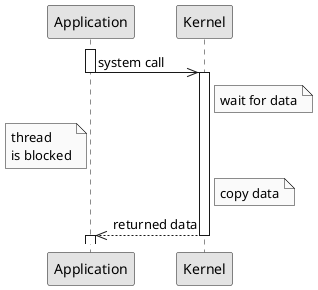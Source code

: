 @startuml
skinparam monochrome true
skinparam shadowing false
activate Application
Application->>Kernel: system call
deactivate Application
activate Kernel
Note right of Kernel: wait for data
Note left of Application: thread\nis blocked
Note right of Kernel: copy data
Kernel-->>Application: returned data
deactivate Kernel
activate Application
@enduml
